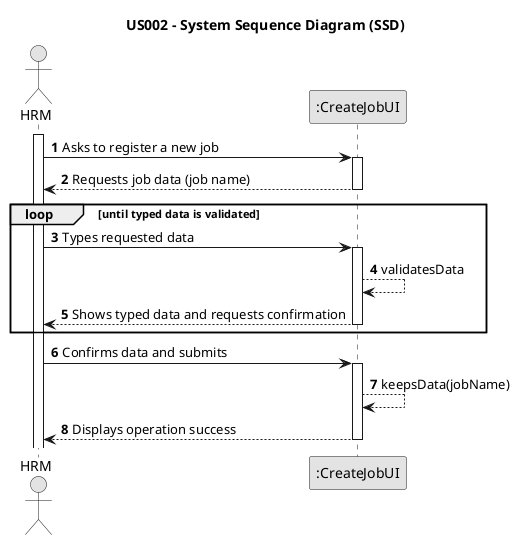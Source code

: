     @startuml
skinparam monochrome true
skinparam packageStyle rectangle
skinparam shadowing false

title US002 - System Sequence Diagram (SSD)

autonumber

actor "HRM" as Employee
participant ":CreateJobUI" as System

activate Employee

    Employee -> System : Asks to register a new job
    activate System

        System --> Employee : Requests job data (job name)
    deactivate System
    loop until typed data is validated
    Employee -> System : Types requested data
    activate System
        System --> System : validatesData
        System --> Employee : Shows typed data and requests confirmation
    deactivate System
    end
    Employee -> System : Confirms data and submits
    activate System
        System --> System : keepsData(jobName)
        System --> Employee : Displays operation success
    deactivate System

@enduml
